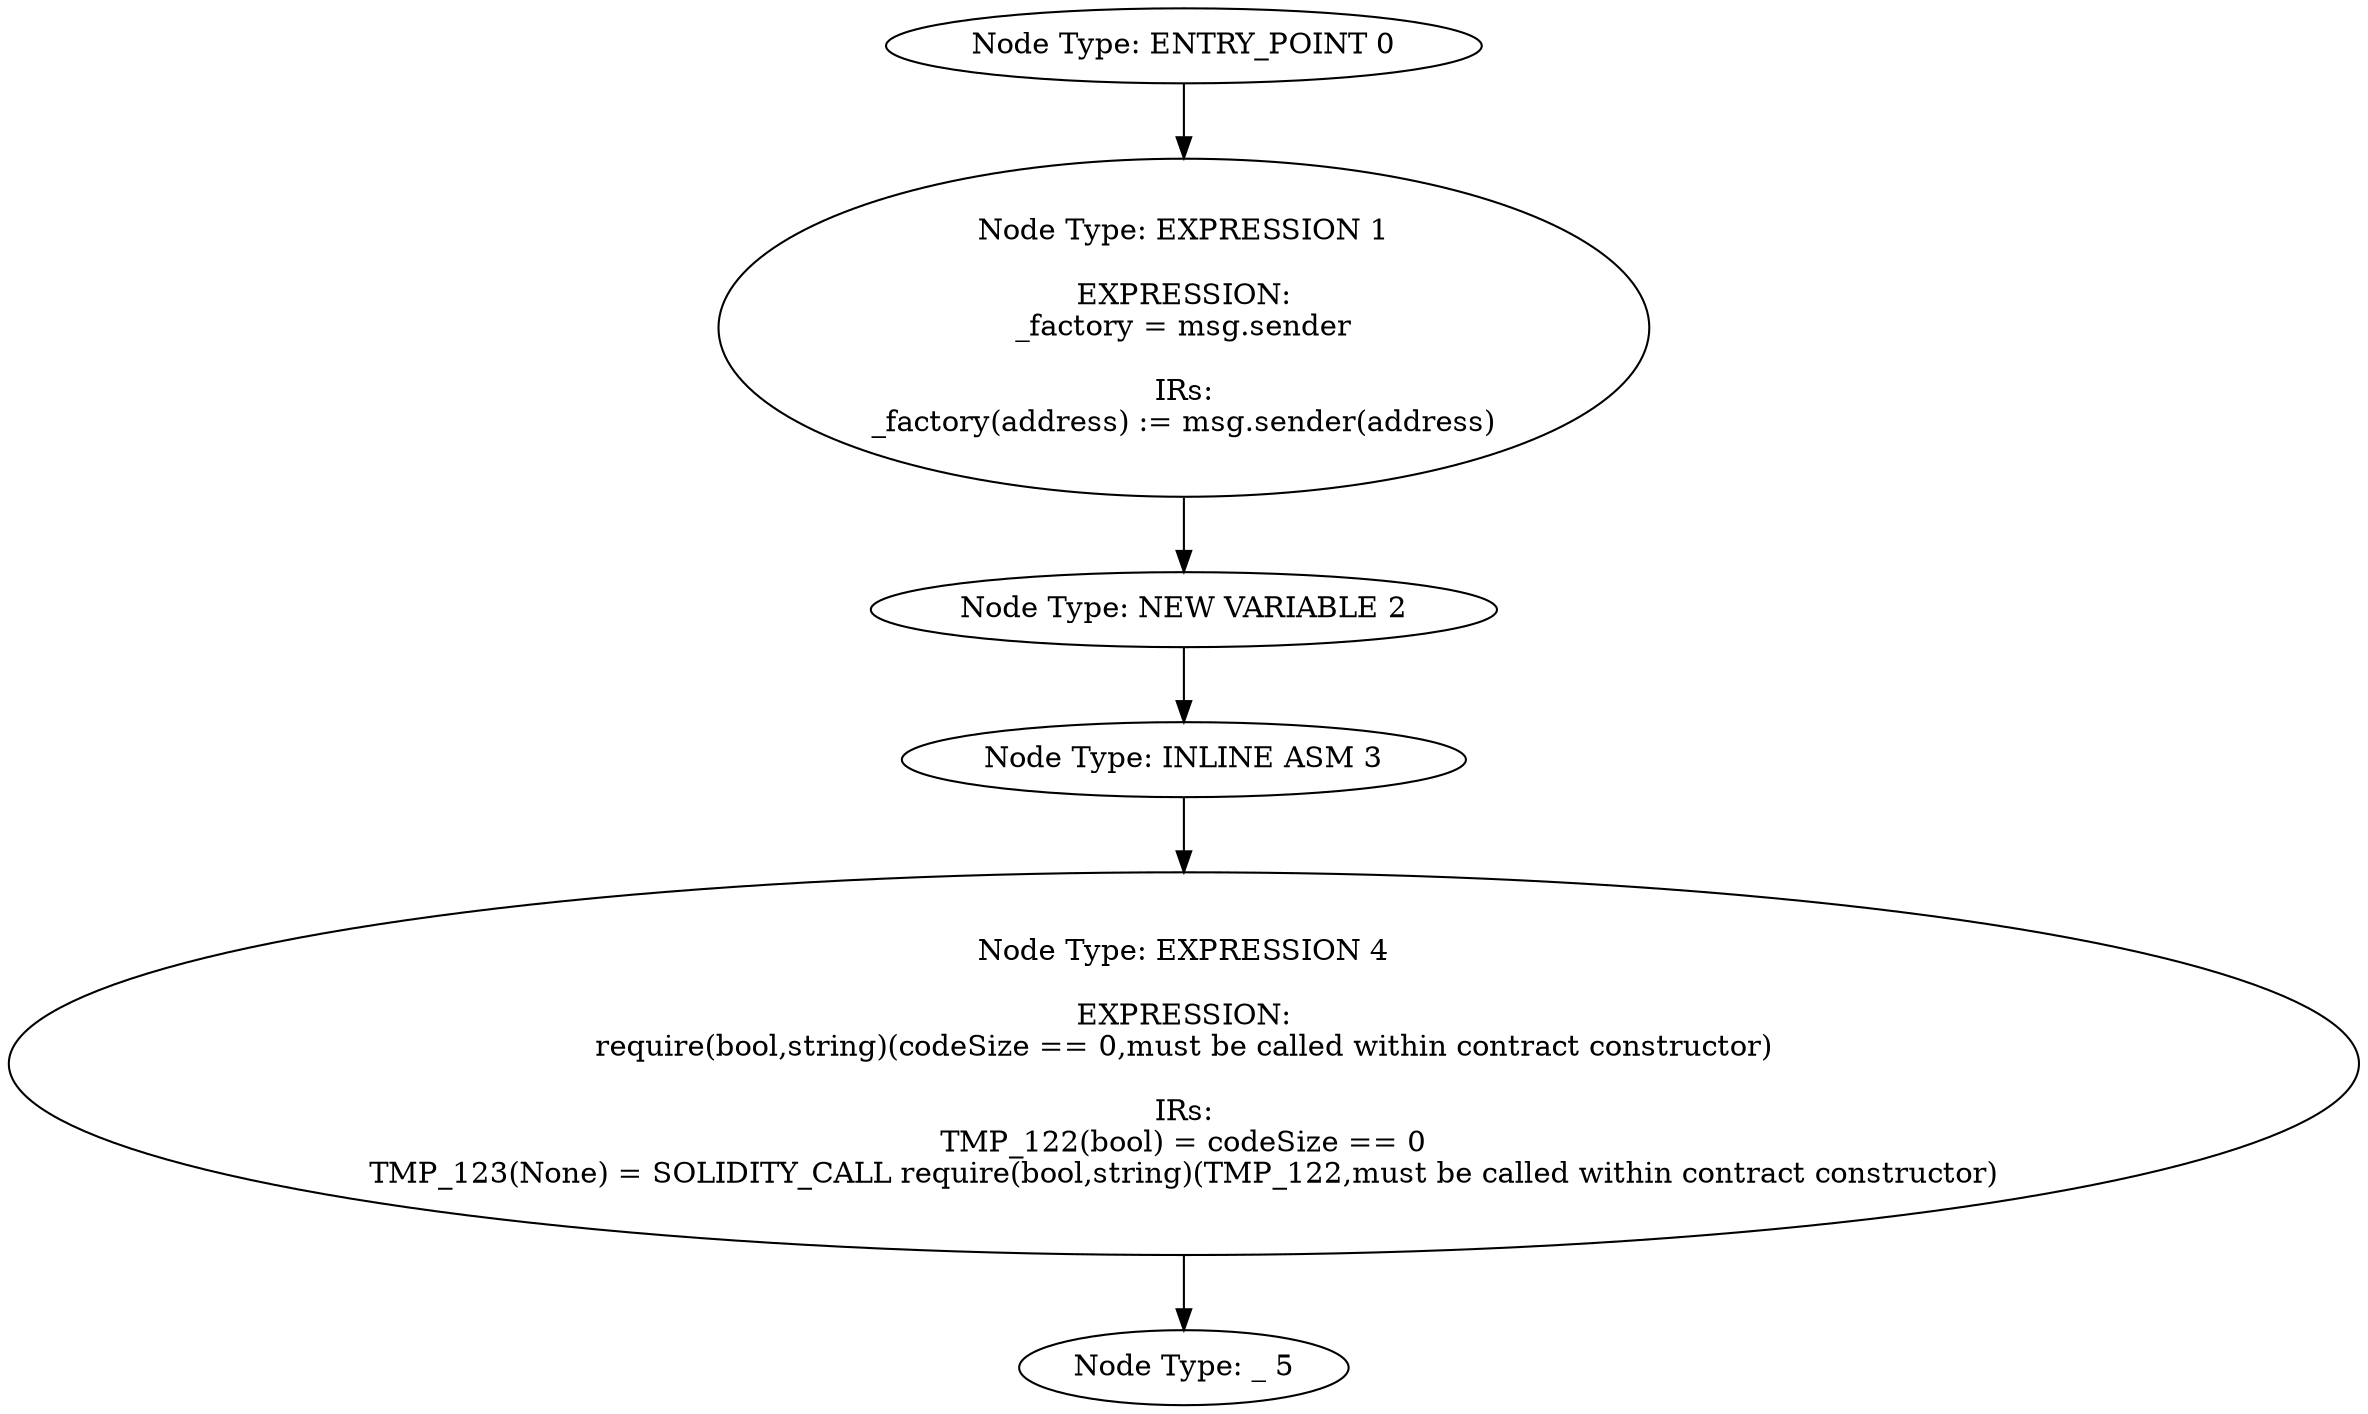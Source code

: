 digraph{
0[label="Node Type: ENTRY_POINT 0
"];
0->1;
1[label="Node Type: EXPRESSION 1

EXPRESSION:
_factory = msg.sender

IRs:
_factory(address) := msg.sender(address)"];
1->2;
2[label="Node Type: NEW VARIABLE 2
"];
2->3;
3[label="Node Type: INLINE ASM 3
"];
3->4;
4[label="Node Type: EXPRESSION 4

EXPRESSION:
require(bool,string)(codeSize == 0,must be called within contract constructor)

IRs:
TMP_122(bool) = codeSize == 0
TMP_123(None) = SOLIDITY_CALL require(bool,string)(TMP_122,must be called within contract constructor)"];
4->5;
5[label="Node Type: _ 5
"];
}
